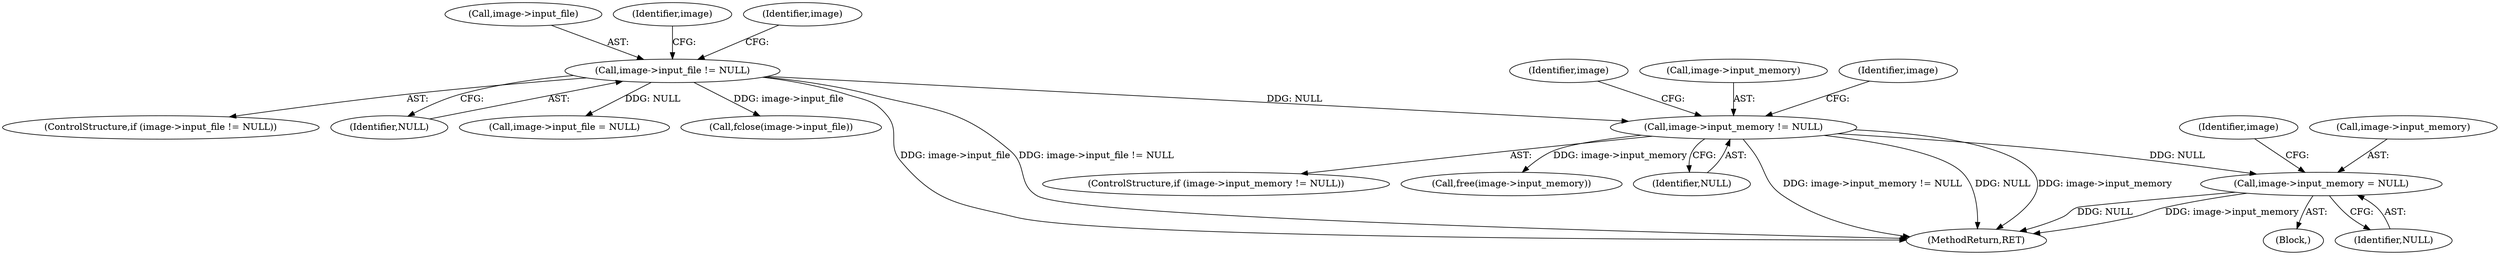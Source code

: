 digraph "0_Android_9d4853418ab2f754c2b63e091c29c5529b8b86ca_28@pointer" {
"1000137" [label="(Call,image->input_memory = NULL)"];
"1000127" [label="(Call,image->input_memory != NULL)"];
"1000111" [label="(Call,image->input_file != NULL)"];
"1000177" [label="(MethodReturn,RET)"];
"1000112" [label="(Call,image->input_file)"];
"1000126" [label="(ControlStructure,if (image->input_memory != NULL))"];
"1000152" [label="(Identifier,image)"];
"1000144" [label="(Identifier,image)"];
"1000111" [label="(Call,image->input_file != NULL)"];
"1000128" [label="(Call,image->input_memory)"];
"1000133" [label="(Call,free(image->input_memory))"];
"1000110" [label="(ControlStructure,if (image->input_file != NULL))"];
"1000131" [label="(Identifier,NULL)"];
"1000138" [label="(Call,image->input_memory)"];
"1000115" [label="(Identifier,NULL)"];
"1000137" [label="(Call,image->input_memory = NULL)"];
"1000129" [label="(Identifier,image)"];
"1000121" [label="(Call,image->input_file = NULL)"];
"1000135" [label="(Identifier,image)"];
"1000132" [label="(Block,)"];
"1000127" [label="(Call,image->input_memory != NULL)"];
"1000141" [label="(Identifier,NULL)"];
"1000117" [label="(Call,fclose(image->input_file))"];
"1000119" [label="(Identifier,image)"];
"1000137" -> "1000132"  [label="AST: "];
"1000137" -> "1000141"  [label="CFG: "];
"1000138" -> "1000137"  [label="AST: "];
"1000141" -> "1000137"  [label="AST: "];
"1000144" -> "1000137"  [label="CFG: "];
"1000137" -> "1000177"  [label="DDG: NULL"];
"1000137" -> "1000177"  [label="DDG: image->input_memory"];
"1000127" -> "1000137"  [label="DDG: NULL"];
"1000127" -> "1000126"  [label="AST: "];
"1000127" -> "1000131"  [label="CFG: "];
"1000128" -> "1000127"  [label="AST: "];
"1000131" -> "1000127"  [label="AST: "];
"1000135" -> "1000127"  [label="CFG: "];
"1000152" -> "1000127"  [label="CFG: "];
"1000127" -> "1000177"  [label="DDG: image->input_memory != NULL"];
"1000127" -> "1000177"  [label="DDG: NULL"];
"1000127" -> "1000177"  [label="DDG: image->input_memory"];
"1000111" -> "1000127"  [label="DDG: NULL"];
"1000127" -> "1000133"  [label="DDG: image->input_memory"];
"1000111" -> "1000110"  [label="AST: "];
"1000111" -> "1000115"  [label="CFG: "];
"1000112" -> "1000111"  [label="AST: "];
"1000115" -> "1000111"  [label="AST: "];
"1000119" -> "1000111"  [label="CFG: "];
"1000129" -> "1000111"  [label="CFG: "];
"1000111" -> "1000177"  [label="DDG: image->input_file"];
"1000111" -> "1000177"  [label="DDG: image->input_file != NULL"];
"1000111" -> "1000117"  [label="DDG: image->input_file"];
"1000111" -> "1000121"  [label="DDG: NULL"];
}
